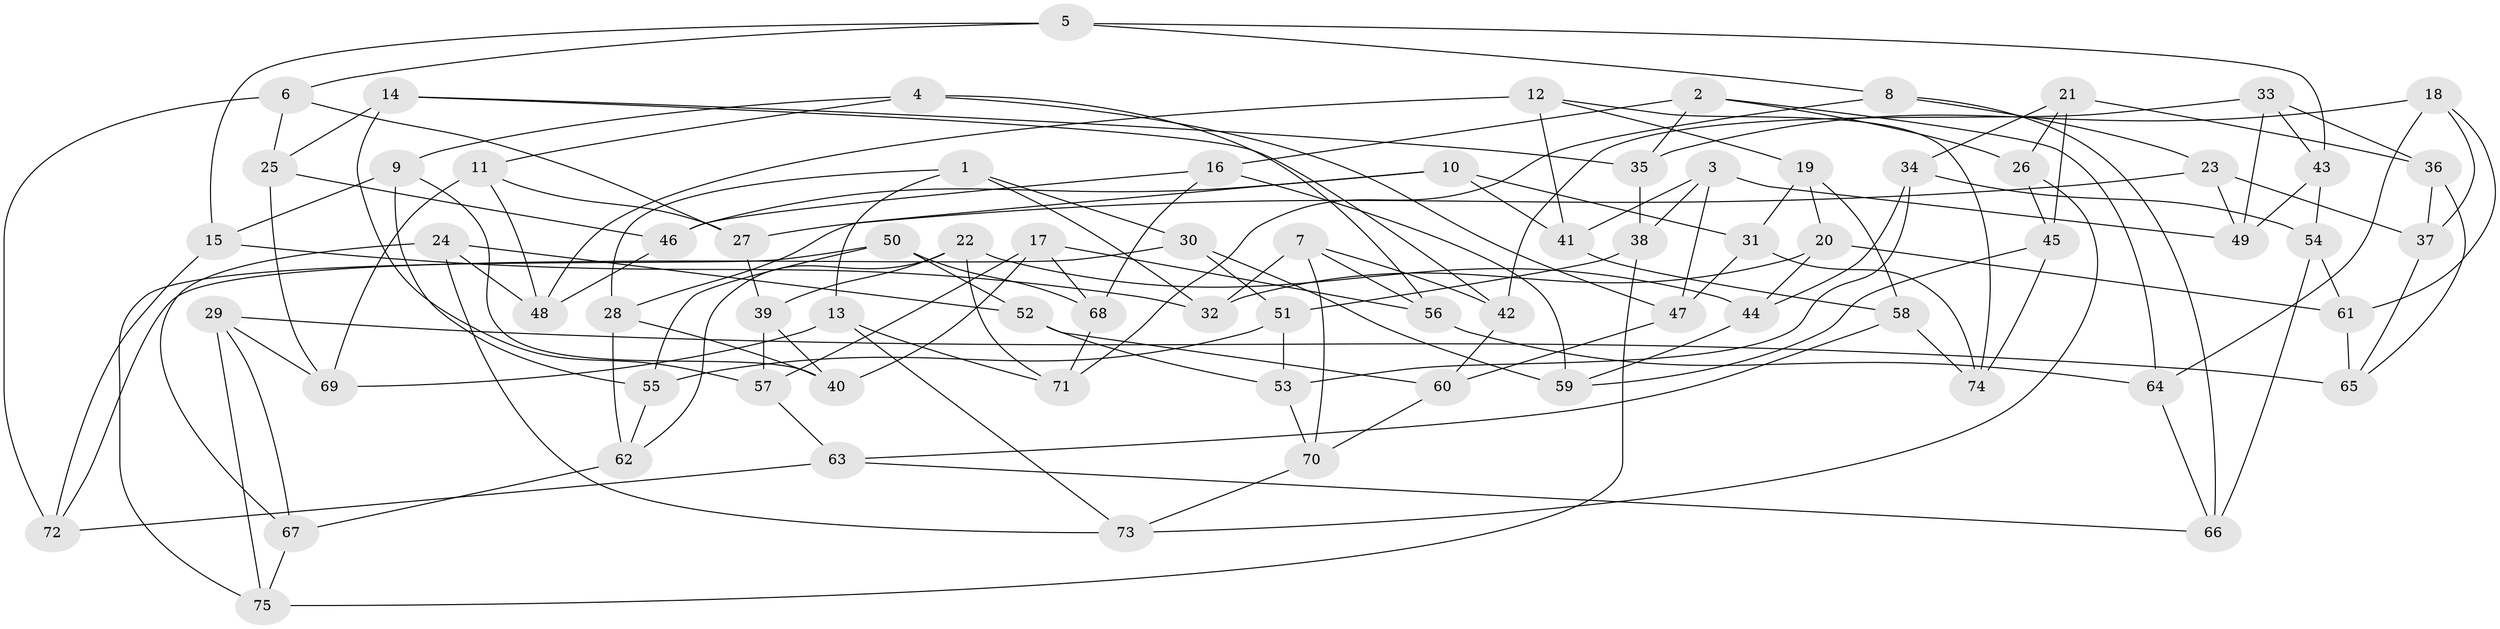 // coarse degree distribution, {4: 0.3111111111111111, 5: 0.2, 6: 0.4666666666666667, 3: 0.022222222222222223}
// Generated by graph-tools (version 1.1) at 2025/42/03/06/25 10:42:22]
// undirected, 75 vertices, 150 edges
graph export_dot {
graph [start="1"]
  node [color=gray90,style=filled];
  1;
  2;
  3;
  4;
  5;
  6;
  7;
  8;
  9;
  10;
  11;
  12;
  13;
  14;
  15;
  16;
  17;
  18;
  19;
  20;
  21;
  22;
  23;
  24;
  25;
  26;
  27;
  28;
  29;
  30;
  31;
  32;
  33;
  34;
  35;
  36;
  37;
  38;
  39;
  40;
  41;
  42;
  43;
  44;
  45;
  46;
  47;
  48;
  49;
  50;
  51;
  52;
  53;
  54;
  55;
  56;
  57;
  58;
  59;
  60;
  61;
  62;
  63;
  64;
  65;
  66;
  67;
  68;
  69;
  70;
  71;
  72;
  73;
  74;
  75;
  1 -- 28;
  1 -- 13;
  1 -- 30;
  1 -- 32;
  2 -- 64;
  2 -- 35;
  2 -- 16;
  2 -- 26;
  3 -- 38;
  3 -- 49;
  3 -- 41;
  3 -- 47;
  4 -- 47;
  4 -- 9;
  4 -- 11;
  4 -- 56;
  5 -- 6;
  5 -- 15;
  5 -- 43;
  5 -- 8;
  6 -- 27;
  6 -- 72;
  6 -- 25;
  7 -- 32;
  7 -- 70;
  7 -- 56;
  7 -- 42;
  8 -- 23;
  8 -- 71;
  8 -- 66;
  9 -- 40;
  9 -- 15;
  9 -- 55;
  10 -- 31;
  10 -- 28;
  10 -- 46;
  10 -- 41;
  11 -- 48;
  11 -- 27;
  11 -- 69;
  12 -- 48;
  12 -- 41;
  12 -- 19;
  12 -- 74;
  13 -- 71;
  13 -- 69;
  13 -- 73;
  14 -- 42;
  14 -- 35;
  14 -- 57;
  14 -- 25;
  15 -- 32;
  15 -- 72;
  16 -- 46;
  16 -- 59;
  16 -- 68;
  17 -- 57;
  17 -- 56;
  17 -- 68;
  17 -- 40;
  18 -- 64;
  18 -- 61;
  18 -- 35;
  18 -- 37;
  19 -- 20;
  19 -- 31;
  19 -- 58;
  20 -- 44;
  20 -- 32;
  20 -- 61;
  21 -- 26;
  21 -- 36;
  21 -- 34;
  21 -- 45;
  22 -- 44;
  22 -- 71;
  22 -- 39;
  22 -- 62;
  23 -- 27;
  23 -- 49;
  23 -- 37;
  24 -- 73;
  24 -- 52;
  24 -- 48;
  24 -- 67;
  25 -- 46;
  25 -- 69;
  26 -- 73;
  26 -- 45;
  27 -- 39;
  28 -- 62;
  28 -- 40;
  29 -- 67;
  29 -- 69;
  29 -- 75;
  29 -- 65;
  30 -- 51;
  30 -- 72;
  30 -- 59;
  31 -- 47;
  31 -- 74;
  33 -- 49;
  33 -- 42;
  33 -- 36;
  33 -- 43;
  34 -- 53;
  34 -- 44;
  34 -- 54;
  35 -- 38;
  36 -- 65;
  36 -- 37;
  37 -- 65;
  38 -- 51;
  38 -- 75;
  39 -- 40;
  39 -- 57;
  41 -- 58;
  42 -- 60;
  43 -- 49;
  43 -- 54;
  44 -- 59;
  45 -- 59;
  45 -- 74;
  46 -- 48;
  47 -- 60;
  50 -- 55;
  50 -- 52;
  50 -- 68;
  50 -- 75;
  51 -- 55;
  51 -- 53;
  52 -- 60;
  52 -- 53;
  53 -- 70;
  54 -- 66;
  54 -- 61;
  55 -- 62;
  56 -- 64;
  57 -- 63;
  58 -- 74;
  58 -- 63;
  60 -- 70;
  61 -- 65;
  62 -- 67;
  63 -- 72;
  63 -- 66;
  64 -- 66;
  67 -- 75;
  68 -- 71;
  70 -- 73;
}

